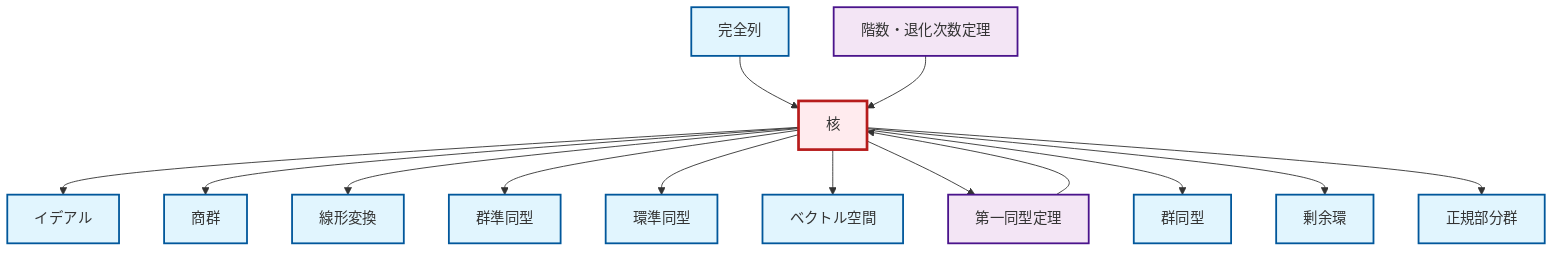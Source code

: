 graph TD
    classDef definition fill:#e1f5fe,stroke:#01579b,stroke-width:2px
    classDef theorem fill:#f3e5f5,stroke:#4a148c,stroke-width:2px
    classDef axiom fill:#fff3e0,stroke:#e65100,stroke-width:2px
    classDef example fill:#e8f5e9,stroke:#1b5e20,stroke-width:2px
    classDef current fill:#ffebee,stroke:#b71c1c,stroke-width:3px
    def-quotient-group["商群"]:::definition
    def-kernel["核"]:::definition
    def-ideal["イデアル"]:::definition
    thm-first-isomorphism["第一同型定理"]:::theorem
    def-vector-space["ベクトル空間"]:::definition
    def-isomorphism["群同型"]:::definition
    def-homomorphism["群準同型"]:::definition
    def-normal-subgroup["正規部分群"]:::definition
    def-ring-homomorphism["環準同型"]:::definition
    def-quotient-ring["剰余環"]:::definition
    def-linear-transformation["線形変換"]:::definition
    def-exact-sequence["完全列"]:::definition
    thm-rank-nullity["階数・退化次数定理"]:::theorem
    thm-first-isomorphism --> def-kernel
    def-kernel --> def-ideal
    def-kernel --> def-quotient-group
    def-kernel --> def-linear-transformation
    def-kernel --> def-homomorphism
    def-kernel --> def-ring-homomorphism
    def-kernel --> def-vector-space
    def-kernel --> thm-first-isomorphism
    def-exact-sequence --> def-kernel
    def-kernel --> def-isomorphism
    def-kernel --> def-quotient-ring
    def-kernel --> def-normal-subgroup
    thm-rank-nullity --> def-kernel
    class def-kernel current